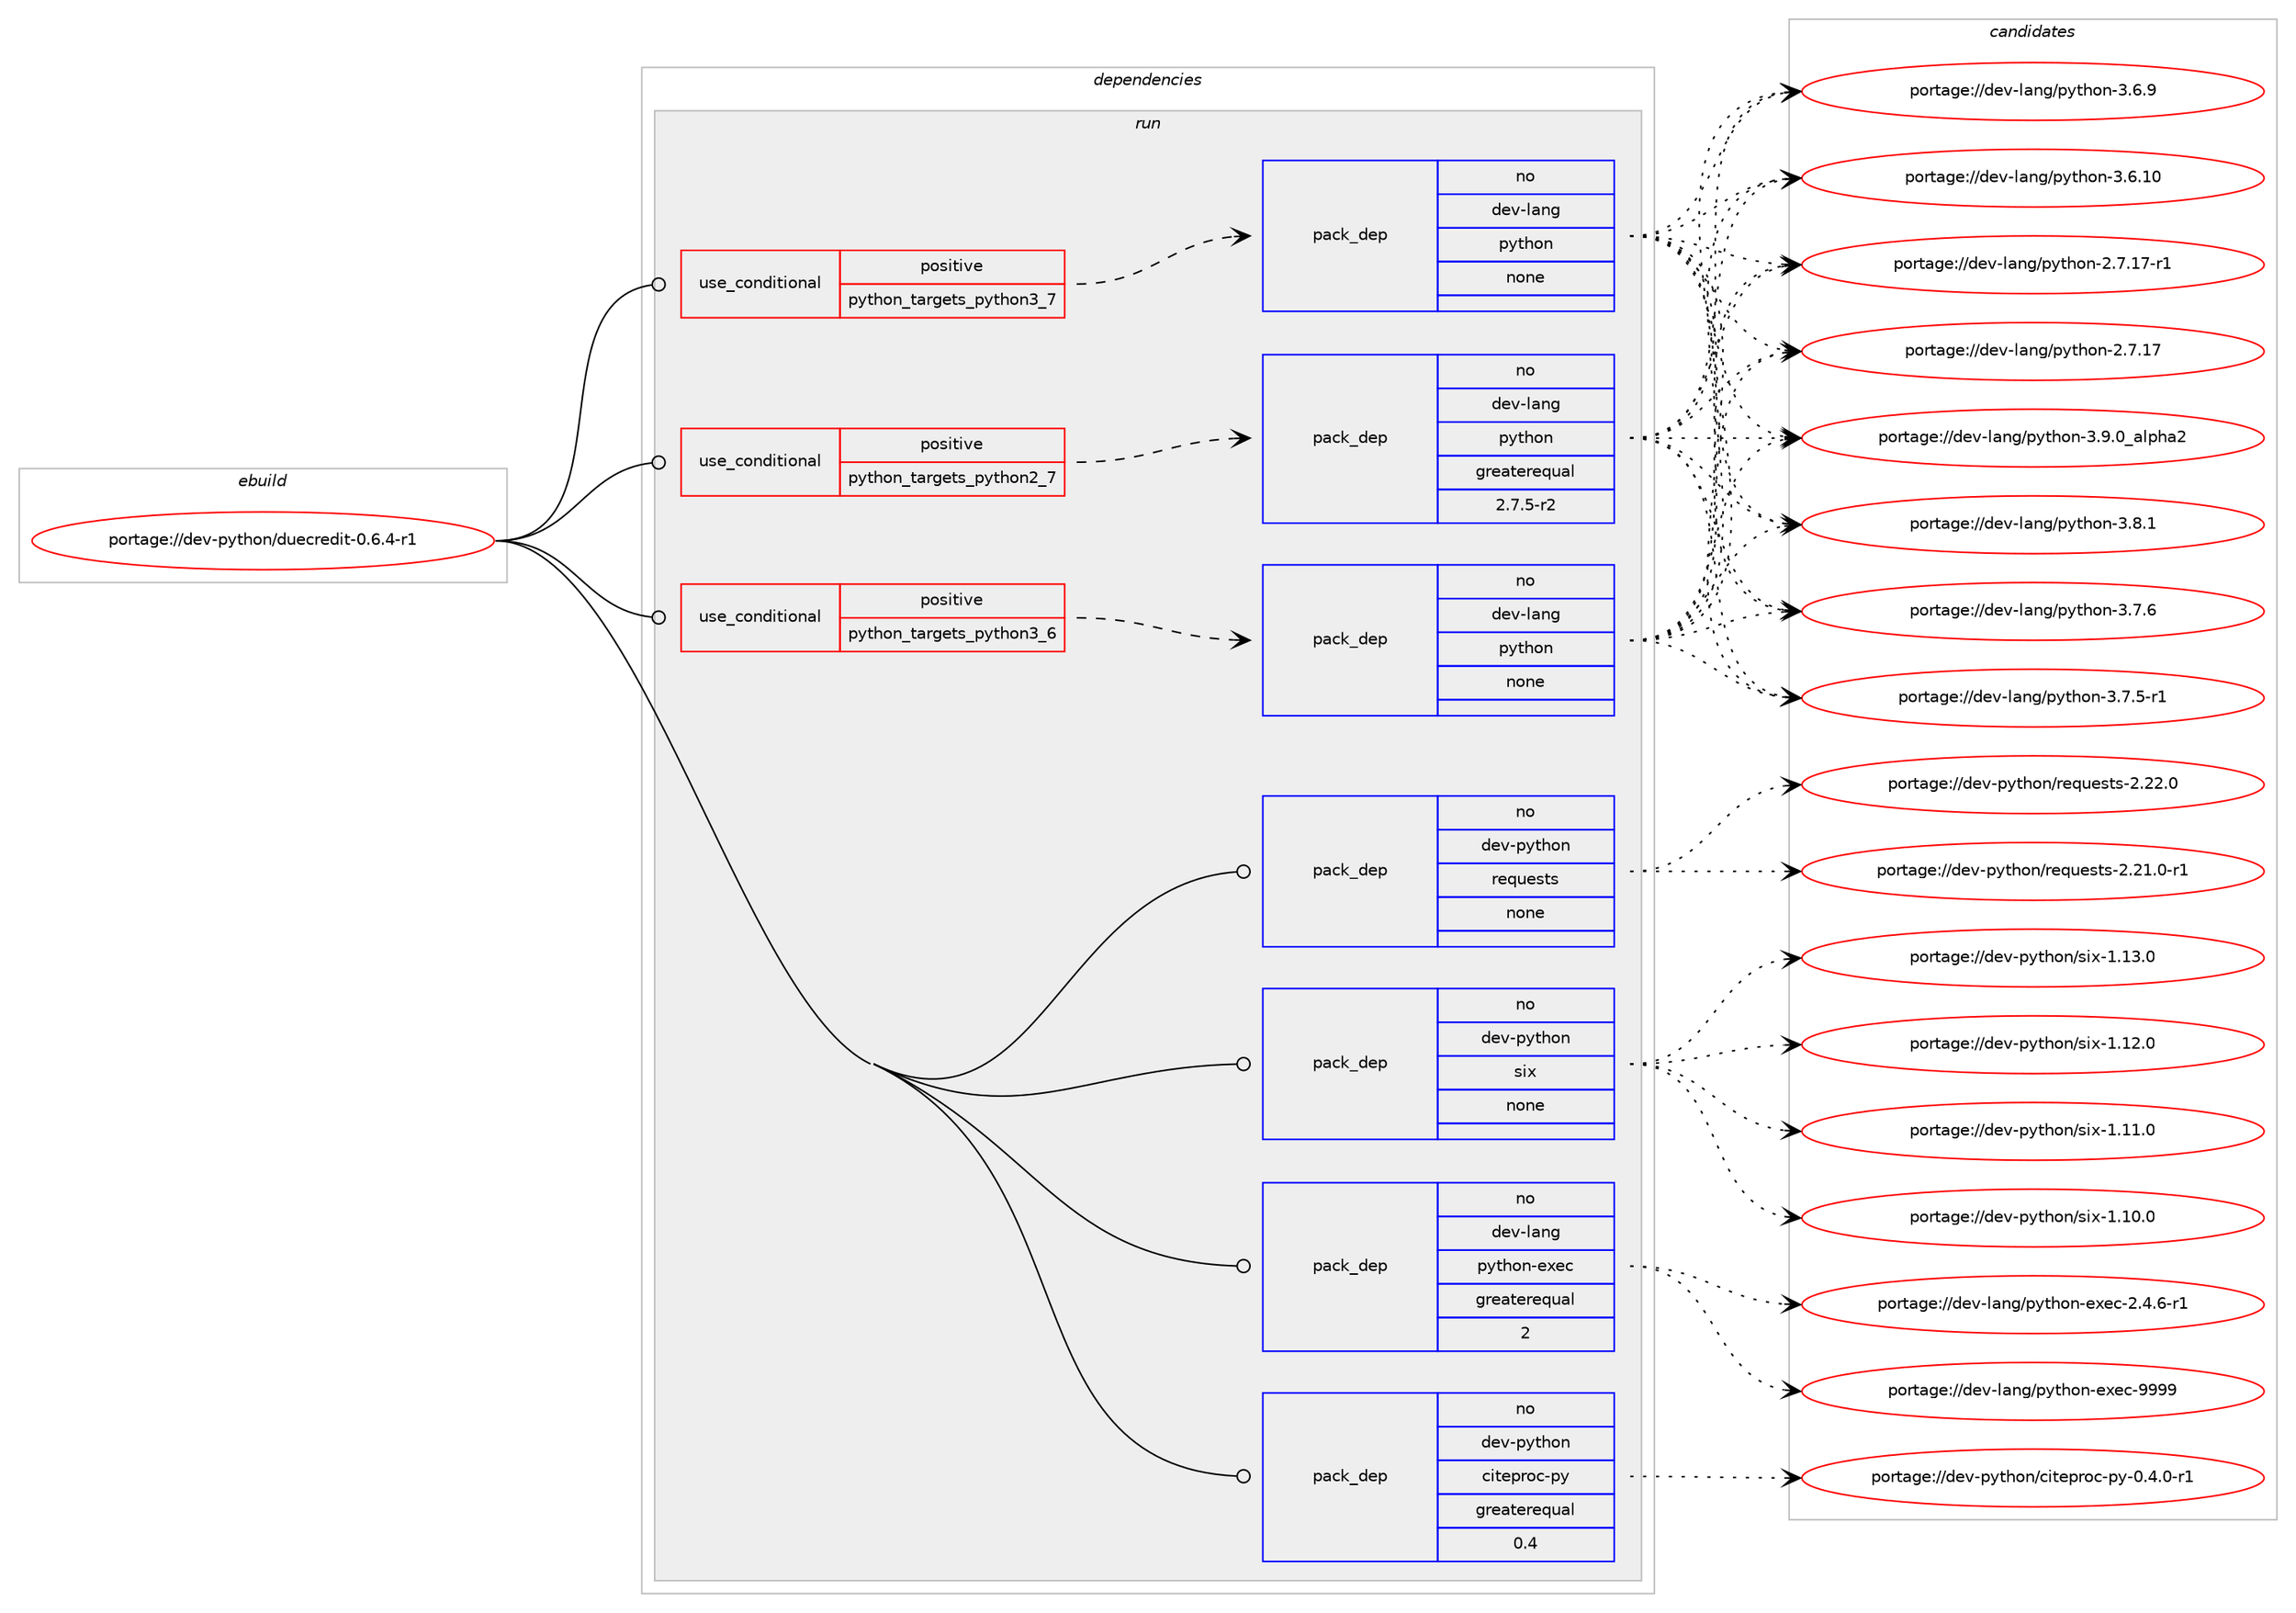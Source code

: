 digraph prolog {

# *************
# Graph options
# *************

newrank=true;
concentrate=true;
compound=true;
graph [rankdir=LR,fontname=Helvetica,fontsize=10,ranksep=1.5];#, ranksep=2.5, nodesep=0.2];
edge  [arrowhead=vee];
node  [fontname=Helvetica,fontsize=10];

# **********
# The ebuild
# **********

subgraph cluster_leftcol {
color=gray;
label=<<i>ebuild</i>>;
id [label="portage://dev-python/duecredit-0.6.4-r1", color=red, width=4, href="../dev-python/duecredit-0.6.4-r1.svg"];
}

# ****************
# The dependencies
# ****************

subgraph cluster_midcol {
color=gray;
label=<<i>dependencies</i>>;
subgraph cluster_compile {
fillcolor="#eeeeee";
style=filled;
label=<<i>compile</i>>;
}
subgraph cluster_compileandrun {
fillcolor="#eeeeee";
style=filled;
label=<<i>compile and run</i>>;
}
subgraph cluster_run {
fillcolor="#eeeeee";
style=filled;
label=<<i>run</i>>;
subgraph cond116486 {
dependency462969 [label=<<TABLE BORDER="0" CELLBORDER="1" CELLSPACING="0" CELLPADDING="4"><TR><TD ROWSPAN="3" CELLPADDING="10">use_conditional</TD></TR><TR><TD>positive</TD></TR><TR><TD>python_targets_python2_7</TD></TR></TABLE>>, shape=none, color=red];
subgraph pack341490 {
dependency462970 [label=<<TABLE BORDER="0" CELLBORDER="1" CELLSPACING="0" CELLPADDING="4" WIDTH="220"><TR><TD ROWSPAN="6" CELLPADDING="30">pack_dep</TD></TR><TR><TD WIDTH="110">no</TD></TR><TR><TD>dev-lang</TD></TR><TR><TD>python</TD></TR><TR><TD>greaterequal</TD></TR><TR><TD>2.7.5-r2</TD></TR></TABLE>>, shape=none, color=blue];
}
dependency462969:e -> dependency462970:w [weight=20,style="dashed",arrowhead="vee"];
}
id:e -> dependency462969:w [weight=20,style="solid",arrowhead="odot"];
subgraph cond116487 {
dependency462971 [label=<<TABLE BORDER="0" CELLBORDER="1" CELLSPACING="0" CELLPADDING="4"><TR><TD ROWSPAN="3" CELLPADDING="10">use_conditional</TD></TR><TR><TD>positive</TD></TR><TR><TD>python_targets_python3_6</TD></TR></TABLE>>, shape=none, color=red];
subgraph pack341491 {
dependency462972 [label=<<TABLE BORDER="0" CELLBORDER="1" CELLSPACING="0" CELLPADDING="4" WIDTH="220"><TR><TD ROWSPAN="6" CELLPADDING="30">pack_dep</TD></TR><TR><TD WIDTH="110">no</TD></TR><TR><TD>dev-lang</TD></TR><TR><TD>python</TD></TR><TR><TD>none</TD></TR><TR><TD></TD></TR></TABLE>>, shape=none, color=blue];
}
dependency462971:e -> dependency462972:w [weight=20,style="dashed",arrowhead="vee"];
}
id:e -> dependency462971:w [weight=20,style="solid",arrowhead="odot"];
subgraph cond116488 {
dependency462973 [label=<<TABLE BORDER="0" CELLBORDER="1" CELLSPACING="0" CELLPADDING="4"><TR><TD ROWSPAN="3" CELLPADDING="10">use_conditional</TD></TR><TR><TD>positive</TD></TR><TR><TD>python_targets_python3_7</TD></TR></TABLE>>, shape=none, color=red];
subgraph pack341492 {
dependency462974 [label=<<TABLE BORDER="0" CELLBORDER="1" CELLSPACING="0" CELLPADDING="4" WIDTH="220"><TR><TD ROWSPAN="6" CELLPADDING="30">pack_dep</TD></TR><TR><TD WIDTH="110">no</TD></TR><TR><TD>dev-lang</TD></TR><TR><TD>python</TD></TR><TR><TD>none</TD></TR><TR><TD></TD></TR></TABLE>>, shape=none, color=blue];
}
dependency462973:e -> dependency462974:w [weight=20,style="dashed",arrowhead="vee"];
}
id:e -> dependency462973:w [weight=20,style="solid",arrowhead="odot"];
subgraph pack341493 {
dependency462975 [label=<<TABLE BORDER="0" CELLBORDER="1" CELLSPACING="0" CELLPADDING="4" WIDTH="220"><TR><TD ROWSPAN="6" CELLPADDING="30">pack_dep</TD></TR><TR><TD WIDTH="110">no</TD></TR><TR><TD>dev-lang</TD></TR><TR><TD>python-exec</TD></TR><TR><TD>greaterequal</TD></TR><TR><TD>2</TD></TR></TABLE>>, shape=none, color=blue];
}
id:e -> dependency462975:w [weight=20,style="solid",arrowhead="odot"];
subgraph pack341494 {
dependency462976 [label=<<TABLE BORDER="0" CELLBORDER="1" CELLSPACING="0" CELLPADDING="4" WIDTH="220"><TR><TD ROWSPAN="6" CELLPADDING="30">pack_dep</TD></TR><TR><TD WIDTH="110">no</TD></TR><TR><TD>dev-python</TD></TR><TR><TD>citeproc-py</TD></TR><TR><TD>greaterequal</TD></TR><TR><TD>0.4</TD></TR></TABLE>>, shape=none, color=blue];
}
id:e -> dependency462976:w [weight=20,style="solid",arrowhead="odot"];
subgraph pack341495 {
dependency462977 [label=<<TABLE BORDER="0" CELLBORDER="1" CELLSPACING="0" CELLPADDING="4" WIDTH="220"><TR><TD ROWSPAN="6" CELLPADDING="30">pack_dep</TD></TR><TR><TD WIDTH="110">no</TD></TR><TR><TD>dev-python</TD></TR><TR><TD>requests</TD></TR><TR><TD>none</TD></TR><TR><TD></TD></TR></TABLE>>, shape=none, color=blue];
}
id:e -> dependency462977:w [weight=20,style="solid",arrowhead="odot"];
subgraph pack341496 {
dependency462978 [label=<<TABLE BORDER="0" CELLBORDER="1" CELLSPACING="0" CELLPADDING="4" WIDTH="220"><TR><TD ROWSPAN="6" CELLPADDING="30">pack_dep</TD></TR><TR><TD WIDTH="110">no</TD></TR><TR><TD>dev-python</TD></TR><TR><TD>six</TD></TR><TR><TD>none</TD></TR><TR><TD></TD></TR></TABLE>>, shape=none, color=blue];
}
id:e -> dependency462978:w [weight=20,style="solid",arrowhead="odot"];
}
}

# **************
# The candidates
# **************

subgraph cluster_choices {
rank=same;
color=gray;
label=<<i>candidates</i>>;

subgraph choice341490 {
color=black;
nodesep=1;
choice10010111845108971101034711212111610411111045514657464895971081121049750 [label="portage://dev-lang/python-3.9.0_alpha2", color=red, width=4,href="../dev-lang/python-3.9.0_alpha2.svg"];
choice100101118451089711010347112121116104111110455146564649 [label="portage://dev-lang/python-3.8.1", color=red, width=4,href="../dev-lang/python-3.8.1.svg"];
choice100101118451089711010347112121116104111110455146554654 [label="portage://dev-lang/python-3.7.6", color=red, width=4,href="../dev-lang/python-3.7.6.svg"];
choice1001011184510897110103471121211161041111104551465546534511449 [label="portage://dev-lang/python-3.7.5-r1", color=red, width=4,href="../dev-lang/python-3.7.5-r1.svg"];
choice100101118451089711010347112121116104111110455146544657 [label="portage://dev-lang/python-3.6.9", color=red, width=4,href="../dev-lang/python-3.6.9.svg"];
choice10010111845108971101034711212111610411111045514654464948 [label="portage://dev-lang/python-3.6.10", color=red, width=4,href="../dev-lang/python-3.6.10.svg"];
choice100101118451089711010347112121116104111110455046554649554511449 [label="portage://dev-lang/python-2.7.17-r1", color=red, width=4,href="../dev-lang/python-2.7.17-r1.svg"];
choice10010111845108971101034711212111610411111045504655464955 [label="portage://dev-lang/python-2.7.17", color=red, width=4,href="../dev-lang/python-2.7.17.svg"];
dependency462970:e -> choice10010111845108971101034711212111610411111045514657464895971081121049750:w [style=dotted,weight="100"];
dependency462970:e -> choice100101118451089711010347112121116104111110455146564649:w [style=dotted,weight="100"];
dependency462970:e -> choice100101118451089711010347112121116104111110455146554654:w [style=dotted,weight="100"];
dependency462970:e -> choice1001011184510897110103471121211161041111104551465546534511449:w [style=dotted,weight="100"];
dependency462970:e -> choice100101118451089711010347112121116104111110455146544657:w [style=dotted,weight="100"];
dependency462970:e -> choice10010111845108971101034711212111610411111045514654464948:w [style=dotted,weight="100"];
dependency462970:e -> choice100101118451089711010347112121116104111110455046554649554511449:w [style=dotted,weight="100"];
dependency462970:e -> choice10010111845108971101034711212111610411111045504655464955:w [style=dotted,weight="100"];
}
subgraph choice341491 {
color=black;
nodesep=1;
choice10010111845108971101034711212111610411111045514657464895971081121049750 [label="portage://dev-lang/python-3.9.0_alpha2", color=red, width=4,href="../dev-lang/python-3.9.0_alpha2.svg"];
choice100101118451089711010347112121116104111110455146564649 [label="portage://dev-lang/python-3.8.1", color=red, width=4,href="../dev-lang/python-3.8.1.svg"];
choice100101118451089711010347112121116104111110455146554654 [label="portage://dev-lang/python-3.7.6", color=red, width=4,href="../dev-lang/python-3.7.6.svg"];
choice1001011184510897110103471121211161041111104551465546534511449 [label="portage://dev-lang/python-3.7.5-r1", color=red, width=4,href="../dev-lang/python-3.7.5-r1.svg"];
choice100101118451089711010347112121116104111110455146544657 [label="portage://dev-lang/python-3.6.9", color=red, width=4,href="../dev-lang/python-3.6.9.svg"];
choice10010111845108971101034711212111610411111045514654464948 [label="portage://dev-lang/python-3.6.10", color=red, width=4,href="../dev-lang/python-3.6.10.svg"];
choice100101118451089711010347112121116104111110455046554649554511449 [label="portage://dev-lang/python-2.7.17-r1", color=red, width=4,href="../dev-lang/python-2.7.17-r1.svg"];
choice10010111845108971101034711212111610411111045504655464955 [label="portage://dev-lang/python-2.7.17", color=red, width=4,href="../dev-lang/python-2.7.17.svg"];
dependency462972:e -> choice10010111845108971101034711212111610411111045514657464895971081121049750:w [style=dotted,weight="100"];
dependency462972:e -> choice100101118451089711010347112121116104111110455146564649:w [style=dotted,weight="100"];
dependency462972:e -> choice100101118451089711010347112121116104111110455146554654:w [style=dotted,weight="100"];
dependency462972:e -> choice1001011184510897110103471121211161041111104551465546534511449:w [style=dotted,weight="100"];
dependency462972:e -> choice100101118451089711010347112121116104111110455146544657:w [style=dotted,weight="100"];
dependency462972:e -> choice10010111845108971101034711212111610411111045514654464948:w [style=dotted,weight="100"];
dependency462972:e -> choice100101118451089711010347112121116104111110455046554649554511449:w [style=dotted,weight="100"];
dependency462972:e -> choice10010111845108971101034711212111610411111045504655464955:w [style=dotted,weight="100"];
}
subgraph choice341492 {
color=black;
nodesep=1;
choice10010111845108971101034711212111610411111045514657464895971081121049750 [label="portage://dev-lang/python-3.9.0_alpha2", color=red, width=4,href="../dev-lang/python-3.9.0_alpha2.svg"];
choice100101118451089711010347112121116104111110455146564649 [label="portage://dev-lang/python-3.8.1", color=red, width=4,href="../dev-lang/python-3.8.1.svg"];
choice100101118451089711010347112121116104111110455146554654 [label="portage://dev-lang/python-3.7.6", color=red, width=4,href="../dev-lang/python-3.7.6.svg"];
choice1001011184510897110103471121211161041111104551465546534511449 [label="portage://dev-lang/python-3.7.5-r1", color=red, width=4,href="../dev-lang/python-3.7.5-r1.svg"];
choice100101118451089711010347112121116104111110455146544657 [label="portage://dev-lang/python-3.6.9", color=red, width=4,href="../dev-lang/python-3.6.9.svg"];
choice10010111845108971101034711212111610411111045514654464948 [label="portage://dev-lang/python-3.6.10", color=red, width=4,href="../dev-lang/python-3.6.10.svg"];
choice100101118451089711010347112121116104111110455046554649554511449 [label="portage://dev-lang/python-2.7.17-r1", color=red, width=4,href="../dev-lang/python-2.7.17-r1.svg"];
choice10010111845108971101034711212111610411111045504655464955 [label="portage://dev-lang/python-2.7.17", color=red, width=4,href="../dev-lang/python-2.7.17.svg"];
dependency462974:e -> choice10010111845108971101034711212111610411111045514657464895971081121049750:w [style=dotted,weight="100"];
dependency462974:e -> choice100101118451089711010347112121116104111110455146564649:w [style=dotted,weight="100"];
dependency462974:e -> choice100101118451089711010347112121116104111110455146554654:w [style=dotted,weight="100"];
dependency462974:e -> choice1001011184510897110103471121211161041111104551465546534511449:w [style=dotted,weight="100"];
dependency462974:e -> choice100101118451089711010347112121116104111110455146544657:w [style=dotted,weight="100"];
dependency462974:e -> choice10010111845108971101034711212111610411111045514654464948:w [style=dotted,weight="100"];
dependency462974:e -> choice100101118451089711010347112121116104111110455046554649554511449:w [style=dotted,weight="100"];
dependency462974:e -> choice10010111845108971101034711212111610411111045504655464955:w [style=dotted,weight="100"];
}
subgraph choice341493 {
color=black;
nodesep=1;
choice10010111845108971101034711212111610411111045101120101994557575757 [label="portage://dev-lang/python-exec-9999", color=red, width=4,href="../dev-lang/python-exec-9999.svg"];
choice10010111845108971101034711212111610411111045101120101994550465246544511449 [label="portage://dev-lang/python-exec-2.4.6-r1", color=red, width=4,href="../dev-lang/python-exec-2.4.6-r1.svg"];
dependency462975:e -> choice10010111845108971101034711212111610411111045101120101994557575757:w [style=dotted,weight="100"];
dependency462975:e -> choice10010111845108971101034711212111610411111045101120101994550465246544511449:w [style=dotted,weight="100"];
}
subgraph choice341494 {
color=black;
nodesep=1;
choice10010111845112121116104111110479910511610111211411199451121214548465246484511449 [label="portage://dev-python/citeproc-py-0.4.0-r1", color=red, width=4,href="../dev-python/citeproc-py-0.4.0-r1.svg"];
dependency462976:e -> choice10010111845112121116104111110479910511610111211411199451121214548465246484511449:w [style=dotted,weight="100"];
}
subgraph choice341495 {
color=black;
nodesep=1;
choice100101118451121211161041111104711410111311710111511611545504650504648 [label="portage://dev-python/requests-2.22.0", color=red, width=4,href="../dev-python/requests-2.22.0.svg"];
choice1001011184511212111610411111047114101113117101115116115455046504946484511449 [label="portage://dev-python/requests-2.21.0-r1", color=red, width=4,href="../dev-python/requests-2.21.0-r1.svg"];
dependency462977:e -> choice100101118451121211161041111104711410111311710111511611545504650504648:w [style=dotted,weight="100"];
dependency462977:e -> choice1001011184511212111610411111047114101113117101115116115455046504946484511449:w [style=dotted,weight="100"];
}
subgraph choice341496 {
color=black;
nodesep=1;
choice100101118451121211161041111104711510512045494649514648 [label="portage://dev-python/six-1.13.0", color=red, width=4,href="../dev-python/six-1.13.0.svg"];
choice100101118451121211161041111104711510512045494649504648 [label="portage://dev-python/six-1.12.0", color=red, width=4,href="../dev-python/six-1.12.0.svg"];
choice100101118451121211161041111104711510512045494649494648 [label="portage://dev-python/six-1.11.0", color=red, width=4,href="../dev-python/six-1.11.0.svg"];
choice100101118451121211161041111104711510512045494649484648 [label="portage://dev-python/six-1.10.0", color=red, width=4,href="../dev-python/six-1.10.0.svg"];
dependency462978:e -> choice100101118451121211161041111104711510512045494649514648:w [style=dotted,weight="100"];
dependency462978:e -> choice100101118451121211161041111104711510512045494649504648:w [style=dotted,weight="100"];
dependency462978:e -> choice100101118451121211161041111104711510512045494649494648:w [style=dotted,weight="100"];
dependency462978:e -> choice100101118451121211161041111104711510512045494649484648:w [style=dotted,weight="100"];
}
}

}
